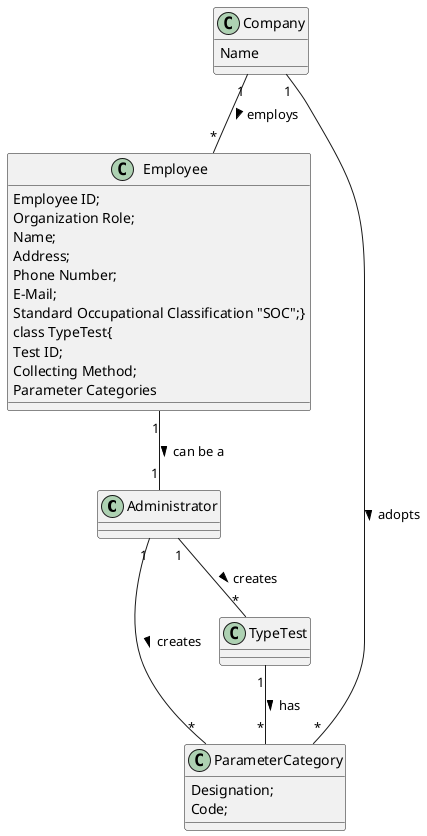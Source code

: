 @startuml

class Administrator{
}
class Employee {
Employee ID;
Organization Role;
Name;
Address;
Phone Number;
E-Mail;
Standard Occupational Classification "SOC";}
class TypeTest{
Test ID;
Collecting Method;
Parameter Categories
}

class ParameterCategory{
Designation;
Code;

}
class Company{
Name
}
Employee "1" -- "1"Administrator: can be a >
Company "1" -- "*" Employee: employs >
Company "1" -- "*" ParameterCategory : adopts >
Administrator "1" -- "*" ParameterCategory : creates >
Administrator "1" -- "*" TypeTest: creates >
TypeTest "1" -- "*" ParameterCategory: has >



@enduml
